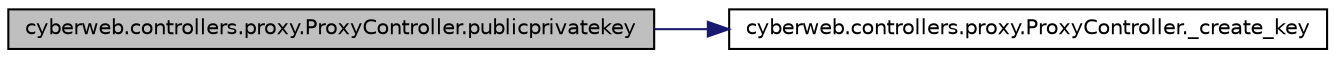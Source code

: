 digraph G
{
  edge [fontname="Helvetica",fontsize="10",labelfontname="Helvetica",labelfontsize="10"];
  node [fontname="Helvetica",fontsize="10",shape=record];
  rankdir="LR";
  Node1 [label="cyberweb.controllers.proxy.ProxyController.publicprivatekey",height=0.2,width=0.4,color="black", fillcolor="grey75", style="filled" fontcolor="black"];
  Node1 -> Node2 [color="midnightblue",fontsize="10",style="solid",fontname="Helvetica"];
  Node2 [label="cyberweb.controllers.proxy.ProxyController._create_key",height=0.2,width=0.4,color="black", fillcolor="white", style="filled",URL="$classcyberweb_1_1controllers_1_1proxy_1_1_proxy_controller.html#a0a3c1d2eec589df5e20281c2fd4ec01c"];
}
